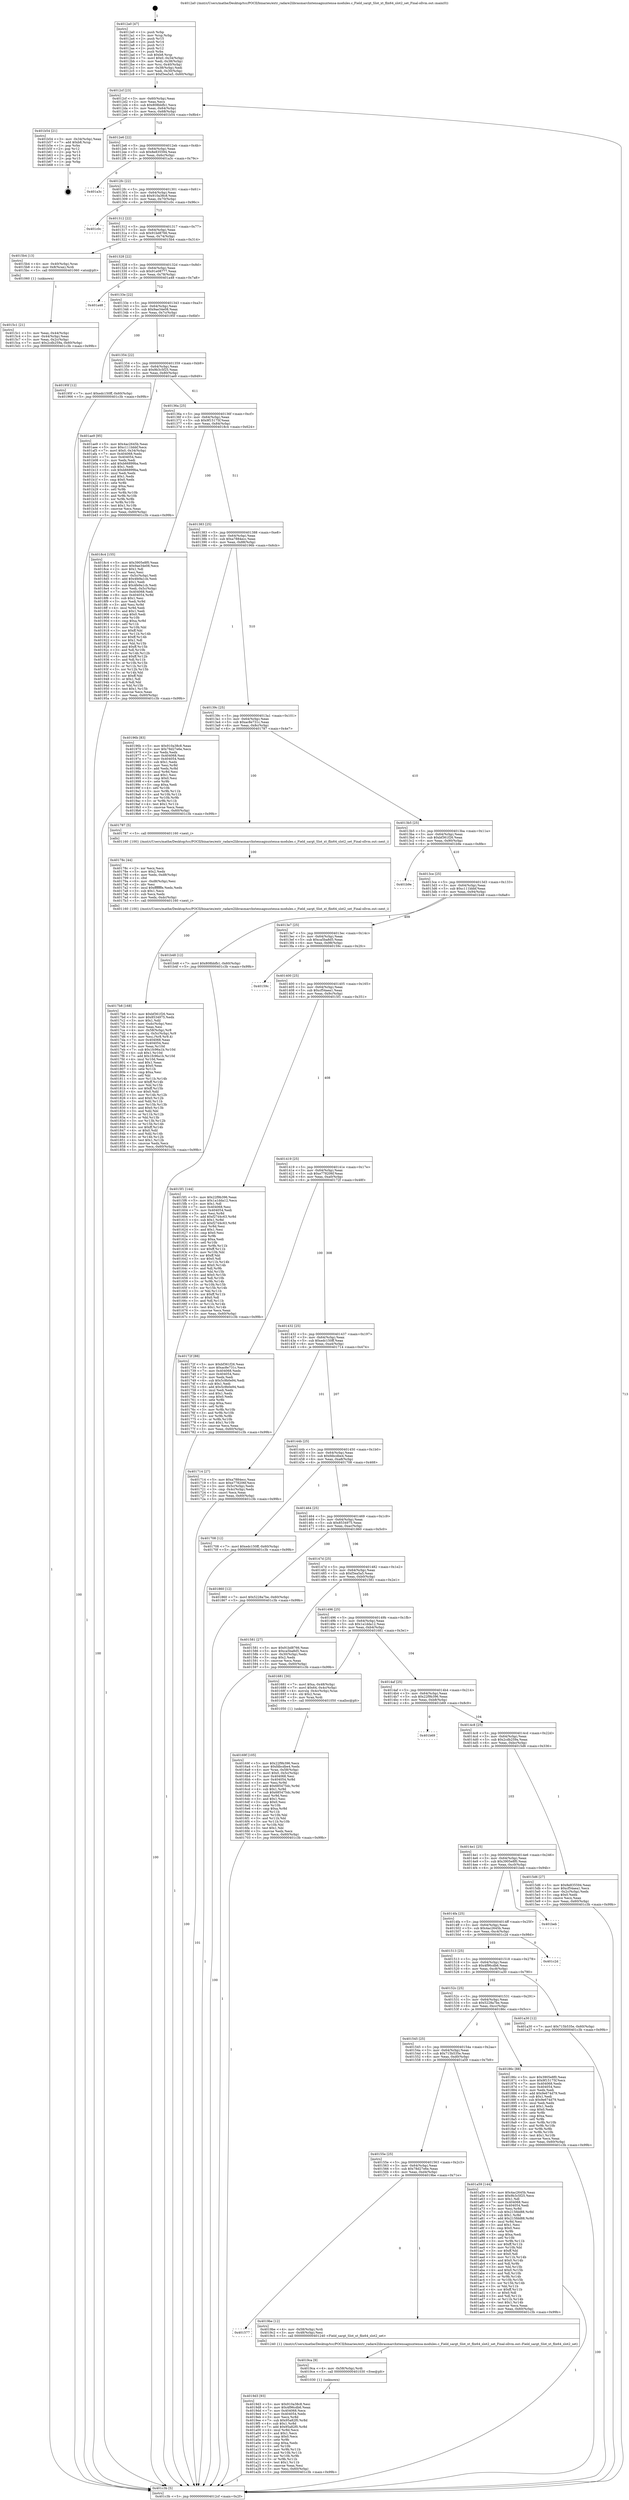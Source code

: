 digraph "0x4012a0" {
  label = "0x4012a0 (/mnt/c/Users/mathe/Desktop/tcc/POCII/binaries/extr_radare2librasmarchxtensagnuxtensa-modules.c_Field_sargt_Slot_xt_flix64_slot2_set_Final-ollvm.out::main(0))"
  labelloc = "t"
  node[shape=record]

  Entry [label="",width=0.3,height=0.3,shape=circle,fillcolor=black,style=filled]
  "0x4012cf" [label="{
     0x4012cf [23]\l
     | [instrs]\l
     &nbsp;&nbsp;0x4012cf \<+3\>: mov -0x60(%rbp),%eax\l
     &nbsp;&nbsp;0x4012d2 \<+2\>: mov %eax,%ecx\l
     &nbsp;&nbsp;0x4012d4 \<+6\>: sub $0x808bbfb1,%ecx\l
     &nbsp;&nbsp;0x4012da \<+3\>: mov %eax,-0x64(%rbp)\l
     &nbsp;&nbsp;0x4012dd \<+3\>: mov %ecx,-0x68(%rbp)\l
     &nbsp;&nbsp;0x4012e0 \<+6\>: je 0000000000401b54 \<main+0x8b4\>\l
  }"]
  "0x401b54" [label="{
     0x401b54 [21]\l
     | [instrs]\l
     &nbsp;&nbsp;0x401b54 \<+3\>: mov -0x34(%rbp),%eax\l
     &nbsp;&nbsp;0x401b57 \<+7\>: add $0xb8,%rsp\l
     &nbsp;&nbsp;0x401b5e \<+1\>: pop %rbx\l
     &nbsp;&nbsp;0x401b5f \<+2\>: pop %r12\l
     &nbsp;&nbsp;0x401b61 \<+2\>: pop %r13\l
     &nbsp;&nbsp;0x401b63 \<+2\>: pop %r14\l
     &nbsp;&nbsp;0x401b65 \<+2\>: pop %r15\l
     &nbsp;&nbsp;0x401b67 \<+1\>: pop %rbp\l
     &nbsp;&nbsp;0x401b68 \<+1\>: ret\l
  }"]
  "0x4012e6" [label="{
     0x4012e6 [22]\l
     | [instrs]\l
     &nbsp;&nbsp;0x4012e6 \<+5\>: jmp 00000000004012eb \<main+0x4b\>\l
     &nbsp;&nbsp;0x4012eb \<+3\>: mov -0x64(%rbp),%eax\l
     &nbsp;&nbsp;0x4012ee \<+5\>: sub $0x8e835594,%eax\l
     &nbsp;&nbsp;0x4012f3 \<+3\>: mov %eax,-0x6c(%rbp)\l
     &nbsp;&nbsp;0x4012f6 \<+6\>: je 0000000000401a3c \<main+0x79c\>\l
  }"]
  Exit [label="",width=0.3,height=0.3,shape=circle,fillcolor=black,style=filled,peripheries=2]
  "0x401a3c" [label="{
     0x401a3c\l
  }", style=dashed]
  "0x4012fc" [label="{
     0x4012fc [22]\l
     | [instrs]\l
     &nbsp;&nbsp;0x4012fc \<+5\>: jmp 0000000000401301 \<main+0x61\>\l
     &nbsp;&nbsp;0x401301 \<+3\>: mov -0x64(%rbp),%eax\l
     &nbsp;&nbsp;0x401304 \<+5\>: sub $0x910a38c8,%eax\l
     &nbsp;&nbsp;0x401309 \<+3\>: mov %eax,-0x70(%rbp)\l
     &nbsp;&nbsp;0x40130c \<+6\>: je 0000000000401c0c \<main+0x96c\>\l
  }"]
  "0x4019d3" [label="{
     0x4019d3 [93]\l
     | [instrs]\l
     &nbsp;&nbsp;0x4019d3 \<+5\>: mov $0x910a38c8,%esi\l
     &nbsp;&nbsp;0x4019d8 \<+5\>: mov $0x4f96cdb6,%eax\l
     &nbsp;&nbsp;0x4019dd \<+7\>: mov 0x404068,%ecx\l
     &nbsp;&nbsp;0x4019e4 \<+7\>: mov 0x404054,%edx\l
     &nbsp;&nbsp;0x4019eb \<+3\>: mov %ecx,%r8d\l
     &nbsp;&nbsp;0x4019ee \<+7\>: sub $0x95a82f0,%r8d\l
     &nbsp;&nbsp;0x4019f5 \<+4\>: sub $0x1,%r8d\l
     &nbsp;&nbsp;0x4019f9 \<+7\>: add $0x95a82f0,%r8d\l
     &nbsp;&nbsp;0x401a00 \<+4\>: imul %r8d,%ecx\l
     &nbsp;&nbsp;0x401a04 \<+3\>: and $0x1,%ecx\l
     &nbsp;&nbsp;0x401a07 \<+3\>: cmp $0x0,%ecx\l
     &nbsp;&nbsp;0x401a0a \<+4\>: sete %r9b\l
     &nbsp;&nbsp;0x401a0e \<+3\>: cmp $0xa,%edx\l
     &nbsp;&nbsp;0x401a11 \<+4\>: setl %r10b\l
     &nbsp;&nbsp;0x401a15 \<+3\>: mov %r9b,%r11b\l
     &nbsp;&nbsp;0x401a18 \<+3\>: and %r10b,%r11b\l
     &nbsp;&nbsp;0x401a1b \<+3\>: xor %r10b,%r9b\l
     &nbsp;&nbsp;0x401a1e \<+3\>: or %r9b,%r11b\l
     &nbsp;&nbsp;0x401a21 \<+4\>: test $0x1,%r11b\l
     &nbsp;&nbsp;0x401a25 \<+3\>: cmovne %eax,%esi\l
     &nbsp;&nbsp;0x401a28 \<+3\>: mov %esi,-0x60(%rbp)\l
     &nbsp;&nbsp;0x401a2b \<+5\>: jmp 0000000000401c3b \<main+0x99b\>\l
  }"]
  "0x401c0c" [label="{
     0x401c0c\l
  }", style=dashed]
  "0x401312" [label="{
     0x401312 [22]\l
     | [instrs]\l
     &nbsp;&nbsp;0x401312 \<+5\>: jmp 0000000000401317 \<main+0x77\>\l
     &nbsp;&nbsp;0x401317 \<+3\>: mov -0x64(%rbp),%eax\l
     &nbsp;&nbsp;0x40131a \<+5\>: sub $0x91bd8766,%eax\l
     &nbsp;&nbsp;0x40131f \<+3\>: mov %eax,-0x74(%rbp)\l
     &nbsp;&nbsp;0x401322 \<+6\>: je 00000000004015b4 \<main+0x314\>\l
  }"]
  "0x4019ca" [label="{
     0x4019ca [9]\l
     | [instrs]\l
     &nbsp;&nbsp;0x4019ca \<+4\>: mov -0x58(%rbp),%rdi\l
     &nbsp;&nbsp;0x4019ce \<+5\>: call 0000000000401030 \<free@plt\>\l
     | [calls]\l
     &nbsp;&nbsp;0x401030 \{1\} (unknown)\l
  }"]
  "0x4015b4" [label="{
     0x4015b4 [13]\l
     | [instrs]\l
     &nbsp;&nbsp;0x4015b4 \<+4\>: mov -0x40(%rbp),%rax\l
     &nbsp;&nbsp;0x4015b8 \<+4\>: mov 0x8(%rax),%rdi\l
     &nbsp;&nbsp;0x4015bc \<+5\>: call 0000000000401060 \<atoi@plt\>\l
     | [calls]\l
     &nbsp;&nbsp;0x401060 \{1\} (unknown)\l
  }"]
  "0x401328" [label="{
     0x401328 [22]\l
     | [instrs]\l
     &nbsp;&nbsp;0x401328 \<+5\>: jmp 000000000040132d \<main+0x8d\>\l
     &nbsp;&nbsp;0x40132d \<+3\>: mov -0x64(%rbp),%eax\l
     &nbsp;&nbsp;0x401330 \<+5\>: sub $0x91e08777,%eax\l
     &nbsp;&nbsp;0x401335 \<+3\>: mov %eax,-0x78(%rbp)\l
     &nbsp;&nbsp;0x401338 \<+6\>: je 0000000000401a48 \<main+0x7a8\>\l
  }"]
  "0x401577" [label="{
     0x401577\l
  }", style=dashed]
  "0x401a48" [label="{
     0x401a48\l
  }", style=dashed]
  "0x40133e" [label="{
     0x40133e [22]\l
     | [instrs]\l
     &nbsp;&nbsp;0x40133e \<+5\>: jmp 0000000000401343 \<main+0xa3\>\l
     &nbsp;&nbsp;0x401343 \<+3\>: mov -0x64(%rbp),%eax\l
     &nbsp;&nbsp;0x401346 \<+5\>: sub $0x9ae34e08,%eax\l
     &nbsp;&nbsp;0x40134b \<+3\>: mov %eax,-0x7c(%rbp)\l
     &nbsp;&nbsp;0x40134e \<+6\>: je 000000000040195f \<main+0x6bf\>\l
  }"]
  "0x4019be" [label="{
     0x4019be [12]\l
     | [instrs]\l
     &nbsp;&nbsp;0x4019be \<+4\>: mov -0x58(%rbp),%rdi\l
     &nbsp;&nbsp;0x4019c2 \<+3\>: mov -0x48(%rbp),%esi\l
     &nbsp;&nbsp;0x4019c5 \<+5\>: call 0000000000401240 \<Field_sargt_Slot_xt_flix64_slot2_set\>\l
     | [calls]\l
     &nbsp;&nbsp;0x401240 \{1\} (/mnt/c/Users/mathe/Desktop/tcc/POCII/binaries/extr_radare2librasmarchxtensagnuxtensa-modules.c_Field_sargt_Slot_xt_flix64_slot2_set_Final-ollvm.out::Field_sargt_Slot_xt_flix64_slot2_set)\l
  }"]
  "0x40195f" [label="{
     0x40195f [12]\l
     | [instrs]\l
     &nbsp;&nbsp;0x40195f \<+7\>: movl $0xedc150ff,-0x60(%rbp)\l
     &nbsp;&nbsp;0x401966 \<+5\>: jmp 0000000000401c3b \<main+0x99b\>\l
  }"]
  "0x401354" [label="{
     0x401354 [22]\l
     | [instrs]\l
     &nbsp;&nbsp;0x401354 \<+5\>: jmp 0000000000401359 \<main+0xb9\>\l
     &nbsp;&nbsp;0x401359 \<+3\>: mov -0x64(%rbp),%eax\l
     &nbsp;&nbsp;0x40135c \<+5\>: sub $0x9b3c5f25,%eax\l
     &nbsp;&nbsp;0x401361 \<+3\>: mov %eax,-0x80(%rbp)\l
     &nbsp;&nbsp;0x401364 \<+6\>: je 0000000000401ae9 \<main+0x849\>\l
  }"]
  "0x40155e" [label="{
     0x40155e [25]\l
     | [instrs]\l
     &nbsp;&nbsp;0x40155e \<+5\>: jmp 0000000000401563 \<main+0x2c3\>\l
     &nbsp;&nbsp;0x401563 \<+3\>: mov -0x64(%rbp),%eax\l
     &nbsp;&nbsp;0x401566 \<+5\>: sub $0x78d27e6e,%eax\l
     &nbsp;&nbsp;0x40156b \<+6\>: mov %eax,-0xd4(%rbp)\l
     &nbsp;&nbsp;0x401571 \<+6\>: je 00000000004019be \<main+0x71e\>\l
  }"]
  "0x401ae9" [label="{
     0x401ae9 [95]\l
     | [instrs]\l
     &nbsp;&nbsp;0x401ae9 \<+5\>: mov $0x4ac2645b,%eax\l
     &nbsp;&nbsp;0x401aee \<+5\>: mov $0xc111bbbf,%ecx\l
     &nbsp;&nbsp;0x401af3 \<+7\>: movl $0x0,-0x34(%rbp)\l
     &nbsp;&nbsp;0x401afa \<+7\>: mov 0x404068,%edx\l
     &nbsp;&nbsp;0x401b01 \<+7\>: mov 0x404054,%esi\l
     &nbsp;&nbsp;0x401b08 \<+2\>: mov %edx,%edi\l
     &nbsp;&nbsp;0x401b0a \<+6\>: add $0xb66899ba,%edi\l
     &nbsp;&nbsp;0x401b10 \<+3\>: sub $0x1,%edi\l
     &nbsp;&nbsp;0x401b13 \<+6\>: sub $0xb66899ba,%edi\l
     &nbsp;&nbsp;0x401b19 \<+3\>: imul %edi,%edx\l
     &nbsp;&nbsp;0x401b1c \<+3\>: and $0x1,%edx\l
     &nbsp;&nbsp;0x401b1f \<+3\>: cmp $0x0,%edx\l
     &nbsp;&nbsp;0x401b22 \<+4\>: sete %r8b\l
     &nbsp;&nbsp;0x401b26 \<+3\>: cmp $0xa,%esi\l
     &nbsp;&nbsp;0x401b29 \<+4\>: setl %r9b\l
     &nbsp;&nbsp;0x401b2d \<+3\>: mov %r8b,%r10b\l
     &nbsp;&nbsp;0x401b30 \<+3\>: and %r9b,%r10b\l
     &nbsp;&nbsp;0x401b33 \<+3\>: xor %r9b,%r8b\l
     &nbsp;&nbsp;0x401b36 \<+3\>: or %r8b,%r10b\l
     &nbsp;&nbsp;0x401b39 \<+4\>: test $0x1,%r10b\l
     &nbsp;&nbsp;0x401b3d \<+3\>: cmovne %ecx,%eax\l
     &nbsp;&nbsp;0x401b40 \<+3\>: mov %eax,-0x60(%rbp)\l
     &nbsp;&nbsp;0x401b43 \<+5\>: jmp 0000000000401c3b \<main+0x99b\>\l
  }"]
  "0x40136a" [label="{
     0x40136a [25]\l
     | [instrs]\l
     &nbsp;&nbsp;0x40136a \<+5\>: jmp 000000000040136f \<main+0xcf\>\l
     &nbsp;&nbsp;0x40136f \<+3\>: mov -0x64(%rbp),%eax\l
     &nbsp;&nbsp;0x401372 \<+5\>: sub $0x9f15175f,%eax\l
     &nbsp;&nbsp;0x401377 \<+6\>: mov %eax,-0x84(%rbp)\l
     &nbsp;&nbsp;0x40137d \<+6\>: je 00000000004018c4 \<main+0x624\>\l
  }"]
  "0x401a59" [label="{
     0x401a59 [144]\l
     | [instrs]\l
     &nbsp;&nbsp;0x401a59 \<+5\>: mov $0x4ac2645b,%eax\l
     &nbsp;&nbsp;0x401a5e \<+5\>: mov $0x9b3c5f25,%ecx\l
     &nbsp;&nbsp;0x401a63 \<+2\>: mov $0x1,%dl\l
     &nbsp;&nbsp;0x401a65 \<+7\>: mov 0x404068,%esi\l
     &nbsp;&nbsp;0x401a6c \<+7\>: mov 0x404054,%edi\l
     &nbsp;&nbsp;0x401a73 \<+3\>: mov %esi,%r8d\l
     &nbsp;&nbsp;0x401a76 \<+7\>: sub $0x215fdd88,%r8d\l
     &nbsp;&nbsp;0x401a7d \<+4\>: sub $0x1,%r8d\l
     &nbsp;&nbsp;0x401a81 \<+7\>: add $0x215fdd88,%r8d\l
     &nbsp;&nbsp;0x401a88 \<+4\>: imul %r8d,%esi\l
     &nbsp;&nbsp;0x401a8c \<+3\>: and $0x1,%esi\l
     &nbsp;&nbsp;0x401a8f \<+3\>: cmp $0x0,%esi\l
     &nbsp;&nbsp;0x401a92 \<+4\>: sete %r9b\l
     &nbsp;&nbsp;0x401a96 \<+3\>: cmp $0xa,%edi\l
     &nbsp;&nbsp;0x401a99 \<+4\>: setl %r10b\l
     &nbsp;&nbsp;0x401a9d \<+3\>: mov %r9b,%r11b\l
     &nbsp;&nbsp;0x401aa0 \<+4\>: xor $0xff,%r11b\l
     &nbsp;&nbsp;0x401aa4 \<+3\>: mov %r10b,%bl\l
     &nbsp;&nbsp;0x401aa7 \<+3\>: xor $0xff,%bl\l
     &nbsp;&nbsp;0x401aaa \<+3\>: xor $0x0,%dl\l
     &nbsp;&nbsp;0x401aad \<+3\>: mov %r11b,%r14b\l
     &nbsp;&nbsp;0x401ab0 \<+4\>: and $0x0,%r14b\l
     &nbsp;&nbsp;0x401ab4 \<+3\>: and %dl,%r9b\l
     &nbsp;&nbsp;0x401ab7 \<+3\>: mov %bl,%r15b\l
     &nbsp;&nbsp;0x401aba \<+4\>: and $0x0,%r15b\l
     &nbsp;&nbsp;0x401abe \<+3\>: and %dl,%r10b\l
     &nbsp;&nbsp;0x401ac1 \<+3\>: or %r9b,%r14b\l
     &nbsp;&nbsp;0x401ac4 \<+3\>: or %r10b,%r15b\l
     &nbsp;&nbsp;0x401ac7 \<+3\>: xor %r15b,%r14b\l
     &nbsp;&nbsp;0x401aca \<+3\>: or %bl,%r11b\l
     &nbsp;&nbsp;0x401acd \<+4\>: xor $0xff,%r11b\l
     &nbsp;&nbsp;0x401ad1 \<+3\>: or $0x0,%dl\l
     &nbsp;&nbsp;0x401ad4 \<+3\>: and %dl,%r11b\l
     &nbsp;&nbsp;0x401ad7 \<+3\>: or %r11b,%r14b\l
     &nbsp;&nbsp;0x401ada \<+4\>: test $0x1,%r14b\l
     &nbsp;&nbsp;0x401ade \<+3\>: cmovne %ecx,%eax\l
     &nbsp;&nbsp;0x401ae1 \<+3\>: mov %eax,-0x60(%rbp)\l
     &nbsp;&nbsp;0x401ae4 \<+5\>: jmp 0000000000401c3b \<main+0x99b\>\l
  }"]
  "0x4018c4" [label="{
     0x4018c4 [155]\l
     | [instrs]\l
     &nbsp;&nbsp;0x4018c4 \<+5\>: mov $0x3905e8f0,%eax\l
     &nbsp;&nbsp;0x4018c9 \<+5\>: mov $0x9ae34e08,%ecx\l
     &nbsp;&nbsp;0x4018ce \<+2\>: mov $0x1,%dl\l
     &nbsp;&nbsp;0x4018d0 \<+2\>: xor %esi,%esi\l
     &nbsp;&nbsp;0x4018d2 \<+3\>: mov -0x5c(%rbp),%edi\l
     &nbsp;&nbsp;0x4018d5 \<+6\>: add $0x4fe9a1cb,%edi\l
     &nbsp;&nbsp;0x4018db \<+3\>: add $0x1,%edi\l
     &nbsp;&nbsp;0x4018de \<+6\>: sub $0x4fe9a1cb,%edi\l
     &nbsp;&nbsp;0x4018e4 \<+3\>: mov %edi,-0x5c(%rbp)\l
     &nbsp;&nbsp;0x4018e7 \<+7\>: mov 0x404068,%edi\l
     &nbsp;&nbsp;0x4018ee \<+8\>: mov 0x404054,%r8d\l
     &nbsp;&nbsp;0x4018f6 \<+3\>: sub $0x1,%esi\l
     &nbsp;&nbsp;0x4018f9 \<+3\>: mov %edi,%r9d\l
     &nbsp;&nbsp;0x4018fc \<+3\>: add %esi,%r9d\l
     &nbsp;&nbsp;0x4018ff \<+4\>: imul %r9d,%edi\l
     &nbsp;&nbsp;0x401903 \<+3\>: and $0x1,%edi\l
     &nbsp;&nbsp;0x401906 \<+3\>: cmp $0x0,%edi\l
     &nbsp;&nbsp;0x401909 \<+4\>: sete %r10b\l
     &nbsp;&nbsp;0x40190d \<+4\>: cmp $0xa,%r8d\l
     &nbsp;&nbsp;0x401911 \<+4\>: setl %r11b\l
     &nbsp;&nbsp;0x401915 \<+3\>: mov %r10b,%bl\l
     &nbsp;&nbsp;0x401918 \<+3\>: xor $0xff,%bl\l
     &nbsp;&nbsp;0x40191b \<+3\>: mov %r11b,%r14b\l
     &nbsp;&nbsp;0x40191e \<+4\>: xor $0xff,%r14b\l
     &nbsp;&nbsp;0x401922 \<+3\>: xor $0x1,%dl\l
     &nbsp;&nbsp;0x401925 \<+3\>: mov %bl,%r15b\l
     &nbsp;&nbsp;0x401928 \<+4\>: and $0xff,%r15b\l
     &nbsp;&nbsp;0x40192c \<+3\>: and %dl,%r10b\l
     &nbsp;&nbsp;0x40192f \<+3\>: mov %r14b,%r12b\l
     &nbsp;&nbsp;0x401932 \<+4\>: and $0xff,%r12b\l
     &nbsp;&nbsp;0x401936 \<+3\>: and %dl,%r11b\l
     &nbsp;&nbsp;0x401939 \<+3\>: or %r10b,%r15b\l
     &nbsp;&nbsp;0x40193c \<+3\>: or %r11b,%r12b\l
     &nbsp;&nbsp;0x40193f \<+3\>: xor %r12b,%r15b\l
     &nbsp;&nbsp;0x401942 \<+3\>: or %r14b,%bl\l
     &nbsp;&nbsp;0x401945 \<+3\>: xor $0xff,%bl\l
     &nbsp;&nbsp;0x401948 \<+3\>: or $0x1,%dl\l
     &nbsp;&nbsp;0x40194b \<+2\>: and %dl,%bl\l
     &nbsp;&nbsp;0x40194d \<+3\>: or %bl,%r15b\l
     &nbsp;&nbsp;0x401950 \<+4\>: test $0x1,%r15b\l
     &nbsp;&nbsp;0x401954 \<+3\>: cmovne %ecx,%eax\l
     &nbsp;&nbsp;0x401957 \<+3\>: mov %eax,-0x60(%rbp)\l
     &nbsp;&nbsp;0x40195a \<+5\>: jmp 0000000000401c3b \<main+0x99b\>\l
  }"]
  "0x401383" [label="{
     0x401383 [25]\l
     | [instrs]\l
     &nbsp;&nbsp;0x401383 \<+5\>: jmp 0000000000401388 \<main+0xe8\>\l
     &nbsp;&nbsp;0x401388 \<+3\>: mov -0x64(%rbp),%eax\l
     &nbsp;&nbsp;0x40138b \<+5\>: sub $0xa7884ecc,%eax\l
     &nbsp;&nbsp;0x401390 \<+6\>: mov %eax,-0x88(%rbp)\l
     &nbsp;&nbsp;0x401396 \<+6\>: je 000000000040196b \<main+0x6cb\>\l
  }"]
  "0x401545" [label="{
     0x401545 [25]\l
     | [instrs]\l
     &nbsp;&nbsp;0x401545 \<+5\>: jmp 000000000040154a \<main+0x2aa\>\l
     &nbsp;&nbsp;0x40154a \<+3\>: mov -0x64(%rbp),%eax\l
     &nbsp;&nbsp;0x40154d \<+5\>: sub $0x715b535e,%eax\l
     &nbsp;&nbsp;0x401552 \<+6\>: mov %eax,-0xd0(%rbp)\l
     &nbsp;&nbsp;0x401558 \<+6\>: je 0000000000401a59 \<main+0x7b9\>\l
  }"]
  "0x40196b" [label="{
     0x40196b [83]\l
     | [instrs]\l
     &nbsp;&nbsp;0x40196b \<+5\>: mov $0x910a38c8,%eax\l
     &nbsp;&nbsp;0x401970 \<+5\>: mov $0x78d27e6e,%ecx\l
     &nbsp;&nbsp;0x401975 \<+2\>: xor %edx,%edx\l
     &nbsp;&nbsp;0x401977 \<+7\>: mov 0x404068,%esi\l
     &nbsp;&nbsp;0x40197e \<+7\>: mov 0x404054,%edi\l
     &nbsp;&nbsp;0x401985 \<+3\>: sub $0x1,%edx\l
     &nbsp;&nbsp;0x401988 \<+3\>: mov %esi,%r8d\l
     &nbsp;&nbsp;0x40198b \<+3\>: add %edx,%r8d\l
     &nbsp;&nbsp;0x40198e \<+4\>: imul %r8d,%esi\l
     &nbsp;&nbsp;0x401992 \<+3\>: and $0x1,%esi\l
     &nbsp;&nbsp;0x401995 \<+3\>: cmp $0x0,%esi\l
     &nbsp;&nbsp;0x401998 \<+4\>: sete %r9b\l
     &nbsp;&nbsp;0x40199c \<+3\>: cmp $0xa,%edi\l
     &nbsp;&nbsp;0x40199f \<+4\>: setl %r10b\l
     &nbsp;&nbsp;0x4019a3 \<+3\>: mov %r9b,%r11b\l
     &nbsp;&nbsp;0x4019a6 \<+3\>: and %r10b,%r11b\l
     &nbsp;&nbsp;0x4019a9 \<+3\>: xor %r10b,%r9b\l
     &nbsp;&nbsp;0x4019ac \<+3\>: or %r9b,%r11b\l
     &nbsp;&nbsp;0x4019af \<+4\>: test $0x1,%r11b\l
     &nbsp;&nbsp;0x4019b3 \<+3\>: cmovne %ecx,%eax\l
     &nbsp;&nbsp;0x4019b6 \<+3\>: mov %eax,-0x60(%rbp)\l
     &nbsp;&nbsp;0x4019b9 \<+5\>: jmp 0000000000401c3b \<main+0x99b\>\l
  }"]
  "0x40139c" [label="{
     0x40139c [25]\l
     | [instrs]\l
     &nbsp;&nbsp;0x40139c \<+5\>: jmp 00000000004013a1 \<main+0x101\>\l
     &nbsp;&nbsp;0x4013a1 \<+3\>: mov -0x64(%rbp),%eax\l
     &nbsp;&nbsp;0x4013a4 \<+5\>: sub $0xac8e731c,%eax\l
     &nbsp;&nbsp;0x4013a9 \<+6\>: mov %eax,-0x8c(%rbp)\l
     &nbsp;&nbsp;0x4013af \<+6\>: je 0000000000401787 \<main+0x4e7\>\l
  }"]
  "0x40186c" [label="{
     0x40186c [88]\l
     | [instrs]\l
     &nbsp;&nbsp;0x40186c \<+5\>: mov $0x3905e8f0,%eax\l
     &nbsp;&nbsp;0x401871 \<+5\>: mov $0x9f15175f,%ecx\l
     &nbsp;&nbsp;0x401876 \<+7\>: mov 0x404068,%edx\l
     &nbsp;&nbsp;0x40187d \<+7\>: mov 0x404054,%esi\l
     &nbsp;&nbsp;0x401884 \<+2\>: mov %edx,%edi\l
     &nbsp;&nbsp;0x401886 \<+6\>: add $0x9e674d79,%edi\l
     &nbsp;&nbsp;0x40188c \<+3\>: sub $0x1,%edi\l
     &nbsp;&nbsp;0x40188f \<+6\>: sub $0x9e674d79,%edi\l
     &nbsp;&nbsp;0x401895 \<+3\>: imul %edi,%edx\l
     &nbsp;&nbsp;0x401898 \<+3\>: and $0x1,%edx\l
     &nbsp;&nbsp;0x40189b \<+3\>: cmp $0x0,%edx\l
     &nbsp;&nbsp;0x40189e \<+4\>: sete %r8b\l
     &nbsp;&nbsp;0x4018a2 \<+3\>: cmp $0xa,%esi\l
     &nbsp;&nbsp;0x4018a5 \<+4\>: setl %r9b\l
     &nbsp;&nbsp;0x4018a9 \<+3\>: mov %r8b,%r10b\l
     &nbsp;&nbsp;0x4018ac \<+3\>: and %r9b,%r10b\l
     &nbsp;&nbsp;0x4018af \<+3\>: xor %r9b,%r8b\l
     &nbsp;&nbsp;0x4018b2 \<+3\>: or %r8b,%r10b\l
     &nbsp;&nbsp;0x4018b5 \<+4\>: test $0x1,%r10b\l
     &nbsp;&nbsp;0x4018b9 \<+3\>: cmovne %ecx,%eax\l
     &nbsp;&nbsp;0x4018bc \<+3\>: mov %eax,-0x60(%rbp)\l
     &nbsp;&nbsp;0x4018bf \<+5\>: jmp 0000000000401c3b \<main+0x99b\>\l
  }"]
  "0x401787" [label="{
     0x401787 [5]\l
     | [instrs]\l
     &nbsp;&nbsp;0x401787 \<+5\>: call 0000000000401160 \<next_i\>\l
     | [calls]\l
     &nbsp;&nbsp;0x401160 \{100\} (/mnt/c/Users/mathe/Desktop/tcc/POCII/binaries/extr_radare2librasmarchxtensagnuxtensa-modules.c_Field_sargt_Slot_xt_flix64_slot2_set_Final-ollvm.out::next_i)\l
  }"]
  "0x4013b5" [label="{
     0x4013b5 [25]\l
     | [instrs]\l
     &nbsp;&nbsp;0x4013b5 \<+5\>: jmp 00000000004013ba \<main+0x11a\>\l
     &nbsp;&nbsp;0x4013ba \<+3\>: mov -0x64(%rbp),%eax\l
     &nbsp;&nbsp;0x4013bd \<+5\>: sub $0xbf361f26,%eax\l
     &nbsp;&nbsp;0x4013c2 \<+6\>: mov %eax,-0x90(%rbp)\l
     &nbsp;&nbsp;0x4013c8 \<+6\>: je 0000000000401b9e \<main+0x8fe\>\l
  }"]
  "0x40152c" [label="{
     0x40152c [25]\l
     | [instrs]\l
     &nbsp;&nbsp;0x40152c \<+5\>: jmp 0000000000401531 \<main+0x291\>\l
     &nbsp;&nbsp;0x401531 \<+3\>: mov -0x64(%rbp),%eax\l
     &nbsp;&nbsp;0x401534 \<+5\>: sub $0x5228a7be,%eax\l
     &nbsp;&nbsp;0x401539 \<+6\>: mov %eax,-0xcc(%rbp)\l
     &nbsp;&nbsp;0x40153f \<+6\>: je 000000000040186c \<main+0x5cc\>\l
  }"]
  "0x401b9e" [label="{
     0x401b9e\l
  }", style=dashed]
  "0x4013ce" [label="{
     0x4013ce [25]\l
     | [instrs]\l
     &nbsp;&nbsp;0x4013ce \<+5\>: jmp 00000000004013d3 \<main+0x133\>\l
     &nbsp;&nbsp;0x4013d3 \<+3\>: mov -0x64(%rbp),%eax\l
     &nbsp;&nbsp;0x4013d6 \<+5\>: sub $0xc111bbbf,%eax\l
     &nbsp;&nbsp;0x4013db \<+6\>: mov %eax,-0x94(%rbp)\l
     &nbsp;&nbsp;0x4013e1 \<+6\>: je 0000000000401b48 \<main+0x8a8\>\l
  }"]
  "0x401a30" [label="{
     0x401a30 [12]\l
     | [instrs]\l
     &nbsp;&nbsp;0x401a30 \<+7\>: movl $0x715b535e,-0x60(%rbp)\l
     &nbsp;&nbsp;0x401a37 \<+5\>: jmp 0000000000401c3b \<main+0x99b\>\l
  }"]
  "0x401b48" [label="{
     0x401b48 [12]\l
     | [instrs]\l
     &nbsp;&nbsp;0x401b48 \<+7\>: movl $0x808bbfb1,-0x60(%rbp)\l
     &nbsp;&nbsp;0x401b4f \<+5\>: jmp 0000000000401c3b \<main+0x99b\>\l
  }"]
  "0x4013e7" [label="{
     0x4013e7 [25]\l
     | [instrs]\l
     &nbsp;&nbsp;0x4013e7 \<+5\>: jmp 00000000004013ec \<main+0x14c\>\l
     &nbsp;&nbsp;0x4013ec \<+3\>: mov -0x64(%rbp),%eax\l
     &nbsp;&nbsp;0x4013ef \<+5\>: sub $0xca5ba8d5,%eax\l
     &nbsp;&nbsp;0x4013f4 \<+6\>: mov %eax,-0x98(%rbp)\l
     &nbsp;&nbsp;0x4013fa \<+6\>: je 000000000040159c \<main+0x2fc\>\l
  }"]
  "0x401513" [label="{
     0x401513 [25]\l
     | [instrs]\l
     &nbsp;&nbsp;0x401513 \<+5\>: jmp 0000000000401518 \<main+0x278\>\l
     &nbsp;&nbsp;0x401518 \<+3\>: mov -0x64(%rbp),%eax\l
     &nbsp;&nbsp;0x40151b \<+5\>: sub $0x4f96cdb6,%eax\l
     &nbsp;&nbsp;0x401520 \<+6\>: mov %eax,-0xc8(%rbp)\l
     &nbsp;&nbsp;0x401526 \<+6\>: je 0000000000401a30 \<main+0x790\>\l
  }"]
  "0x40159c" [label="{
     0x40159c\l
  }", style=dashed]
  "0x401400" [label="{
     0x401400 [25]\l
     | [instrs]\l
     &nbsp;&nbsp;0x401400 \<+5\>: jmp 0000000000401405 \<main+0x165\>\l
     &nbsp;&nbsp;0x401405 \<+3\>: mov -0x64(%rbp),%eax\l
     &nbsp;&nbsp;0x401408 \<+5\>: sub $0xcf54aea1,%eax\l
     &nbsp;&nbsp;0x40140d \<+6\>: mov %eax,-0x9c(%rbp)\l
     &nbsp;&nbsp;0x401413 \<+6\>: je 00000000004015f1 \<main+0x351\>\l
  }"]
  "0x401c2d" [label="{
     0x401c2d\l
  }", style=dashed]
  "0x4015f1" [label="{
     0x4015f1 [144]\l
     | [instrs]\l
     &nbsp;&nbsp;0x4015f1 \<+5\>: mov $0x22f9b396,%eax\l
     &nbsp;&nbsp;0x4015f6 \<+5\>: mov $0x1a1dda12,%ecx\l
     &nbsp;&nbsp;0x4015fb \<+2\>: mov $0x1,%dl\l
     &nbsp;&nbsp;0x4015fd \<+7\>: mov 0x404068,%esi\l
     &nbsp;&nbsp;0x401604 \<+7\>: mov 0x404054,%edi\l
     &nbsp;&nbsp;0x40160b \<+3\>: mov %esi,%r8d\l
     &nbsp;&nbsp;0x40160e \<+7\>: add $0xf27d4c63,%r8d\l
     &nbsp;&nbsp;0x401615 \<+4\>: sub $0x1,%r8d\l
     &nbsp;&nbsp;0x401619 \<+7\>: sub $0xf27d4c63,%r8d\l
     &nbsp;&nbsp;0x401620 \<+4\>: imul %r8d,%esi\l
     &nbsp;&nbsp;0x401624 \<+3\>: and $0x1,%esi\l
     &nbsp;&nbsp;0x401627 \<+3\>: cmp $0x0,%esi\l
     &nbsp;&nbsp;0x40162a \<+4\>: sete %r9b\l
     &nbsp;&nbsp;0x40162e \<+3\>: cmp $0xa,%edi\l
     &nbsp;&nbsp;0x401631 \<+4\>: setl %r10b\l
     &nbsp;&nbsp;0x401635 \<+3\>: mov %r9b,%r11b\l
     &nbsp;&nbsp;0x401638 \<+4\>: xor $0xff,%r11b\l
     &nbsp;&nbsp;0x40163c \<+3\>: mov %r10b,%bl\l
     &nbsp;&nbsp;0x40163f \<+3\>: xor $0xff,%bl\l
     &nbsp;&nbsp;0x401642 \<+3\>: xor $0x0,%dl\l
     &nbsp;&nbsp;0x401645 \<+3\>: mov %r11b,%r14b\l
     &nbsp;&nbsp;0x401648 \<+4\>: and $0x0,%r14b\l
     &nbsp;&nbsp;0x40164c \<+3\>: and %dl,%r9b\l
     &nbsp;&nbsp;0x40164f \<+3\>: mov %bl,%r15b\l
     &nbsp;&nbsp;0x401652 \<+4\>: and $0x0,%r15b\l
     &nbsp;&nbsp;0x401656 \<+3\>: and %dl,%r10b\l
     &nbsp;&nbsp;0x401659 \<+3\>: or %r9b,%r14b\l
     &nbsp;&nbsp;0x40165c \<+3\>: or %r10b,%r15b\l
     &nbsp;&nbsp;0x40165f \<+3\>: xor %r15b,%r14b\l
     &nbsp;&nbsp;0x401662 \<+3\>: or %bl,%r11b\l
     &nbsp;&nbsp;0x401665 \<+4\>: xor $0xff,%r11b\l
     &nbsp;&nbsp;0x401669 \<+3\>: or $0x0,%dl\l
     &nbsp;&nbsp;0x40166c \<+3\>: and %dl,%r11b\l
     &nbsp;&nbsp;0x40166f \<+3\>: or %r11b,%r14b\l
     &nbsp;&nbsp;0x401672 \<+4\>: test $0x1,%r14b\l
     &nbsp;&nbsp;0x401676 \<+3\>: cmovne %ecx,%eax\l
     &nbsp;&nbsp;0x401679 \<+3\>: mov %eax,-0x60(%rbp)\l
     &nbsp;&nbsp;0x40167c \<+5\>: jmp 0000000000401c3b \<main+0x99b\>\l
  }"]
  "0x401419" [label="{
     0x401419 [25]\l
     | [instrs]\l
     &nbsp;&nbsp;0x401419 \<+5\>: jmp 000000000040141e \<main+0x17e\>\l
     &nbsp;&nbsp;0x40141e \<+3\>: mov -0x64(%rbp),%eax\l
     &nbsp;&nbsp;0x401421 \<+5\>: sub $0xe778206f,%eax\l
     &nbsp;&nbsp;0x401426 \<+6\>: mov %eax,-0xa0(%rbp)\l
     &nbsp;&nbsp;0x40142c \<+6\>: je 000000000040172f \<main+0x48f\>\l
  }"]
  "0x4014fa" [label="{
     0x4014fa [25]\l
     | [instrs]\l
     &nbsp;&nbsp;0x4014fa \<+5\>: jmp 00000000004014ff \<main+0x25f\>\l
     &nbsp;&nbsp;0x4014ff \<+3\>: mov -0x64(%rbp),%eax\l
     &nbsp;&nbsp;0x401502 \<+5\>: sub $0x4ac2645b,%eax\l
     &nbsp;&nbsp;0x401507 \<+6\>: mov %eax,-0xc4(%rbp)\l
     &nbsp;&nbsp;0x40150d \<+6\>: je 0000000000401c2d \<main+0x98d\>\l
  }"]
  "0x40172f" [label="{
     0x40172f [88]\l
     | [instrs]\l
     &nbsp;&nbsp;0x40172f \<+5\>: mov $0xbf361f26,%eax\l
     &nbsp;&nbsp;0x401734 \<+5\>: mov $0xac8e731c,%ecx\l
     &nbsp;&nbsp;0x401739 \<+7\>: mov 0x404068,%edx\l
     &nbsp;&nbsp;0x401740 \<+7\>: mov 0x404054,%esi\l
     &nbsp;&nbsp;0x401747 \<+2\>: mov %edx,%edi\l
     &nbsp;&nbsp;0x401749 \<+6\>: sub $0x5c9b0e94,%edi\l
     &nbsp;&nbsp;0x40174f \<+3\>: sub $0x1,%edi\l
     &nbsp;&nbsp;0x401752 \<+6\>: add $0x5c9b0e94,%edi\l
     &nbsp;&nbsp;0x401758 \<+3\>: imul %edi,%edx\l
     &nbsp;&nbsp;0x40175b \<+3\>: and $0x1,%edx\l
     &nbsp;&nbsp;0x40175e \<+3\>: cmp $0x0,%edx\l
     &nbsp;&nbsp;0x401761 \<+4\>: sete %r8b\l
     &nbsp;&nbsp;0x401765 \<+3\>: cmp $0xa,%esi\l
     &nbsp;&nbsp;0x401768 \<+4\>: setl %r9b\l
     &nbsp;&nbsp;0x40176c \<+3\>: mov %r8b,%r10b\l
     &nbsp;&nbsp;0x40176f \<+3\>: and %r9b,%r10b\l
     &nbsp;&nbsp;0x401772 \<+3\>: xor %r9b,%r8b\l
     &nbsp;&nbsp;0x401775 \<+3\>: or %r8b,%r10b\l
     &nbsp;&nbsp;0x401778 \<+4\>: test $0x1,%r10b\l
     &nbsp;&nbsp;0x40177c \<+3\>: cmovne %ecx,%eax\l
     &nbsp;&nbsp;0x40177f \<+3\>: mov %eax,-0x60(%rbp)\l
     &nbsp;&nbsp;0x401782 \<+5\>: jmp 0000000000401c3b \<main+0x99b\>\l
  }"]
  "0x401432" [label="{
     0x401432 [25]\l
     | [instrs]\l
     &nbsp;&nbsp;0x401432 \<+5\>: jmp 0000000000401437 \<main+0x197\>\l
     &nbsp;&nbsp;0x401437 \<+3\>: mov -0x64(%rbp),%eax\l
     &nbsp;&nbsp;0x40143a \<+5\>: sub $0xedc150ff,%eax\l
     &nbsp;&nbsp;0x40143f \<+6\>: mov %eax,-0xa4(%rbp)\l
     &nbsp;&nbsp;0x401445 \<+6\>: je 0000000000401714 \<main+0x474\>\l
  }"]
  "0x401beb" [label="{
     0x401beb\l
  }", style=dashed]
  "0x401714" [label="{
     0x401714 [27]\l
     | [instrs]\l
     &nbsp;&nbsp;0x401714 \<+5\>: mov $0xa7884ecc,%eax\l
     &nbsp;&nbsp;0x401719 \<+5\>: mov $0xe778206f,%ecx\l
     &nbsp;&nbsp;0x40171e \<+3\>: mov -0x5c(%rbp),%edx\l
     &nbsp;&nbsp;0x401721 \<+3\>: cmp -0x4c(%rbp),%edx\l
     &nbsp;&nbsp;0x401724 \<+3\>: cmovl %ecx,%eax\l
     &nbsp;&nbsp;0x401727 \<+3\>: mov %eax,-0x60(%rbp)\l
     &nbsp;&nbsp;0x40172a \<+5\>: jmp 0000000000401c3b \<main+0x99b\>\l
  }"]
  "0x40144b" [label="{
     0x40144b [25]\l
     | [instrs]\l
     &nbsp;&nbsp;0x40144b \<+5\>: jmp 0000000000401450 \<main+0x1b0\>\l
     &nbsp;&nbsp;0x401450 \<+3\>: mov -0x64(%rbp),%eax\l
     &nbsp;&nbsp;0x401453 \<+5\>: sub $0xfdbcdbe4,%eax\l
     &nbsp;&nbsp;0x401458 \<+6\>: mov %eax,-0xa8(%rbp)\l
     &nbsp;&nbsp;0x40145e \<+6\>: je 0000000000401708 \<main+0x468\>\l
  }"]
  "0x4017b8" [label="{
     0x4017b8 [168]\l
     | [instrs]\l
     &nbsp;&nbsp;0x4017b8 \<+5\>: mov $0xbf361f26,%ecx\l
     &nbsp;&nbsp;0x4017bd \<+5\>: mov $0x8534975,%edx\l
     &nbsp;&nbsp;0x4017c2 \<+3\>: mov $0x1,%dil\l
     &nbsp;&nbsp;0x4017c5 \<+6\>: mov -0xdc(%rbp),%esi\l
     &nbsp;&nbsp;0x4017cb \<+3\>: imul %eax,%esi\l
     &nbsp;&nbsp;0x4017ce \<+4\>: mov -0x58(%rbp),%r8\l
     &nbsp;&nbsp;0x4017d2 \<+4\>: movslq -0x5c(%rbp),%r9\l
     &nbsp;&nbsp;0x4017d6 \<+4\>: mov %esi,(%r8,%r9,4)\l
     &nbsp;&nbsp;0x4017da \<+7\>: mov 0x404068,%eax\l
     &nbsp;&nbsp;0x4017e1 \<+7\>: mov 0x404054,%esi\l
     &nbsp;&nbsp;0x4017e8 \<+3\>: mov %eax,%r10d\l
     &nbsp;&nbsp;0x4017eb \<+7\>: sub $0x1fc96a1b,%r10d\l
     &nbsp;&nbsp;0x4017f2 \<+4\>: sub $0x1,%r10d\l
     &nbsp;&nbsp;0x4017f6 \<+7\>: add $0x1fc96a1b,%r10d\l
     &nbsp;&nbsp;0x4017fd \<+4\>: imul %r10d,%eax\l
     &nbsp;&nbsp;0x401801 \<+3\>: and $0x1,%eax\l
     &nbsp;&nbsp;0x401804 \<+3\>: cmp $0x0,%eax\l
     &nbsp;&nbsp;0x401807 \<+4\>: sete %r11b\l
     &nbsp;&nbsp;0x40180b \<+3\>: cmp $0xa,%esi\l
     &nbsp;&nbsp;0x40180e \<+3\>: setl %bl\l
     &nbsp;&nbsp;0x401811 \<+3\>: mov %r11b,%r14b\l
     &nbsp;&nbsp;0x401814 \<+4\>: xor $0xff,%r14b\l
     &nbsp;&nbsp;0x401818 \<+3\>: mov %bl,%r15b\l
     &nbsp;&nbsp;0x40181b \<+4\>: xor $0xff,%r15b\l
     &nbsp;&nbsp;0x40181f \<+4\>: xor $0x0,%dil\l
     &nbsp;&nbsp;0x401823 \<+3\>: mov %r14b,%r12b\l
     &nbsp;&nbsp;0x401826 \<+4\>: and $0x0,%r12b\l
     &nbsp;&nbsp;0x40182a \<+3\>: and %dil,%r11b\l
     &nbsp;&nbsp;0x40182d \<+3\>: mov %r15b,%r13b\l
     &nbsp;&nbsp;0x401830 \<+4\>: and $0x0,%r13b\l
     &nbsp;&nbsp;0x401834 \<+3\>: and %dil,%bl\l
     &nbsp;&nbsp;0x401837 \<+3\>: or %r11b,%r12b\l
     &nbsp;&nbsp;0x40183a \<+3\>: or %bl,%r13b\l
     &nbsp;&nbsp;0x40183d \<+3\>: xor %r13b,%r12b\l
     &nbsp;&nbsp;0x401840 \<+3\>: or %r15b,%r14b\l
     &nbsp;&nbsp;0x401843 \<+4\>: xor $0xff,%r14b\l
     &nbsp;&nbsp;0x401847 \<+4\>: or $0x0,%dil\l
     &nbsp;&nbsp;0x40184b \<+3\>: and %dil,%r14b\l
     &nbsp;&nbsp;0x40184e \<+3\>: or %r14b,%r12b\l
     &nbsp;&nbsp;0x401851 \<+4\>: test $0x1,%r12b\l
     &nbsp;&nbsp;0x401855 \<+3\>: cmovne %edx,%ecx\l
     &nbsp;&nbsp;0x401858 \<+3\>: mov %ecx,-0x60(%rbp)\l
     &nbsp;&nbsp;0x40185b \<+5\>: jmp 0000000000401c3b \<main+0x99b\>\l
  }"]
  "0x401708" [label="{
     0x401708 [12]\l
     | [instrs]\l
     &nbsp;&nbsp;0x401708 \<+7\>: movl $0xedc150ff,-0x60(%rbp)\l
     &nbsp;&nbsp;0x40170f \<+5\>: jmp 0000000000401c3b \<main+0x99b\>\l
  }"]
  "0x401464" [label="{
     0x401464 [25]\l
     | [instrs]\l
     &nbsp;&nbsp;0x401464 \<+5\>: jmp 0000000000401469 \<main+0x1c9\>\l
     &nbsp;&nbsp;0x401469 \<+3\>: mov -0x64(%rbp),%eax\l
     &nbsp;&nbsp;0x40146c \<+5\>: sub $0x8534975,%eax\l
     &nbsp;&nbsp;0x401471 \<+6\>: mov %eax,-0xac(%rbp)\l
     &nbsp;&nbsp;0x401477 \<+6\>: je 0000000000401860 \<main+0x5c0\>\l
  }"]
  "0x40178c" [label="{
     0x40178c [44]\l
     | [instrs]\l
     &nbsp;&nbsp;0x40178c \<+2\>: xor %ecx,%ecx\l
     &nbsp;&nbsp;0x40178e \<+5\>: mov $0x2,%edx\l
     &nbsp;&nbsp;0x401793 \<+6\>: mov %edx,-0xd8(%rbp)\l
     &nbsp;&nbsp;0x401799 \<+1\>: cltd\l
     &nbsp;&nbsp;0x40179a \<+6\>: mov -0xd8(%rbp),%esi\l
     &nbsp;&nbsp;0x4017a0 \<+2\>: idiv %esi\l
     &nbsp;&nbsp;0x4017a2 \<+6\>: imul $0xfffffffe,%edx,%edx\l
     &nbsp;&nbsp;0x4017a8 \<+3\>: sub $0x1,%ecx\l
     &nbsp;&nbsp;0x4017ab \<+2\>: sub %ecx,%edx\l
     &nbsp;&nbsp;0x4017ad \<+6\>: mov %edx,-0xdc(%rbp)\l
     &nbsp;&nbsp;0x4017b3 \<+5\>: call 0000000000401160 \<next_i\>\l
     | [calls]\l
     &nbsp;&nbsp;0x401160 \{100\} (/mnt/c/Users/mathe/Desktop/tcc/POCII/binaries/extr_radare2librasmarchxtensagnuxtensa-modules.c_Field_sargt_Slot_xt_flix64_slot2_set_Final-ollvm.out::next_i)\l
  }"]
  "0x401860" [label="{
     0x401860 [12]\l
     | [instrs]\l
     &nbsp;&nbsp;0x401860 \<+7\>: movl $0x5228a7be,-0x60(%rbp)\l
     &nbsp;&nbsp;0x401867 \<+5\>: jmp 0000000000401c3b \<main+0x99b\>\l
  }"]
  "0x40147d" [label="{
     0x40147d [25]\l
     | [instrs]\l
     &nbsp;&nbsp;0x40147d \<+5\>: jmp 0000000000401482 \<main+0x1e2\>\l
     &nbsp;&nbsp;0x401482 \<+3\>: mov -0x64(%rbp),%eax\l
     &nbsp;&nbsp;0x401485 \<+5\>: sub $0xf3ea5a5,%eax\l
     &nbsp;&nbsp;0x40148a \<+6\>: mov %eax,-0xb0(%rbp)\l
     &nbsp;&nbsp;0x401490 \<+6\>: je 0000000000401581 \<main+0x2e1\>\l
  }"]
  "0x40169f" [label="{
     0x40169f [105]\l
     | [instrs]\l
     &nbsp;&nbsp;0x40169f \<+5\>: mov $0x22f9b396,%ecx\l
     &nbsp;&nbsp;0x4016a4 \<+5\>: mov $0xfdbcdbe4,%edx\l
     &nbsp;&nbsp;0x4016a9 \<+4\>: mov %rax,-0x58(%rbp)\l
     &nbsp;&nbsp;0x4016ad \<+7\>: movl $0x0,-0x5c(%rbp)\l
     &nbsp;&nbsp;0x4016b4 \<+7\>: mov 0x404068,%esi\l
     &nbsp;&nbsp;0x4016bb \<+8\>: mov 0x404054,%r8d\l
     &nbsp;&nbsp;0x4016c3 \<+3\>: mov %esi,%r9d\l
     &nbsp;&nbsp;0x4016c6 \<+7\>: add $0x685475dc,%r9d\l
     &nbsp;&nbsp;0x4016cd \<+4\>: sub $0x1,%r9d\l
     &nbsp;&nbsp;0x4016d1 \<+7\>: sub $0x685475dc,%r9d\l
     &nbsp;&nbsp;0x4016d8 \<+4\>: imul %r9d,%esi\l
     &nbsp;&nbsp;0x4016dc \<+3\>: and $0x1,%esi\l
     &nbsp;&nbsp;0x4016df \<+3\>: cmp $0x0,%esi\l
     &nbsp;&nbsp;0x4016e2 \<+4\>: sete %r10b\l
     &nbsp;&nbsp;0x4016e6 \<+4\>: cmp $0xa,%r8d\l
     &nbsp;&nbsp;0x4016ea \<+4\>: setl %r11b\l
     &nbsp;&nbsp;0x4016ee \<+3\>: mov %r10b,%bl\l
     &nbsp;&nbsp;0x4016f1 \<+3\>: and %r11b,%bl\l
     &nbsp;&nbsp;0x4016f4 \<+3\>: xor %r11b,%r10b\l
     &nbsp;&nbsp;0x4016f7 \<+3\>: or %r10b,%bl\l
     &nbsp;&nbsp;0x4016fa \<+3\>: test $0x1,%bl\l
     &nbsp;&nbsp;0x4016fd \<+3\>: cmovne %edx,%ecx\l
     &nbsp;&nbsp;0x401700 \<+3\>: mov %ecx,-0x60(%rbp)\l
     &nbsp;&nbsp;0x401703 \<+5\>: jmp 0000000000401c3b \<main+0x99b\>\l
  }"]
  "0x401581" [label="{
     0x401581 [27]\l
     | [instrs]\l
     &nbsp;&nbsp;0x401581 \<+5\>: mov $0x91bd8766,%eax\l
     &nbsp;&nbsp;0x401586 \<+5\>: mov $0xca5ba8d5,%ecx\l
     &nbsp;&nbsp;0x40158b \<+3\>: mov -0x30(%rbp),%edx\l
     &nbsp;&nbsp;0x40158e \<+3\>: cmp $0x2,%edx\l
     &nbsp;&nbsp;0x401591 \<+3\>: cmovne %ecx,%eax\l
     &nbsp;&nbsp;0x401594 \<+3\>: mov %eax,-0x60(%rbp)\l
     &nbsp;&nbsp;0x401597 \<+5\>: jmp 0000000000401c3b \<main+0x99b\>\l
  }"]
  "0x401496" [label="{
     0x401496 [25]\l
     | [instrs]\l
     &nbsp;&nbsp;0x401496 \<+5\>: jmp 000000000040149b \<main+0x1fb\>\l
     &nbsp;&nbsp;0x40149b \<+3\>: mov -0x64(%rbp),%eax\l
     &nbsp;&nbsp;0x40149e \<+5\>: sub $0x1a1dda12,%eax\l
     &nbsp;&nbsp;0x4014a3 \<+6\>: mov %eax,-0xb4(%rbp)\l
     &nbsp;&nbsp;0x4014a9 \<+6\>: je 0000000000401681 \<main+0x3e1\>\l
  }"]
  "0x401c3b" [label="{
     0x401c3b [5]\l
     | [instrs]\l
     &nbsp;&nbsp;0x401c3b \<+5\>: jmp 00000000004012cf \<main+0x2f\>\l
  }"]
  "0x4012a0" [label="{
     0x4012a0 [47]\l
     | [instrs]\l
     &nbsp;&nbsp;0x4012a0 \<+1\>: push %rbp\l
     &nbsp;&nbsp;0x4012a1 \<+3\>: mov %rsp,%rbp\l
     &nbsp;&nbsp;0x4012a4 \<+2\>: push %r15\l
     &nbsp;&nbsp;0x4012a6 \<+2\>: push %r14\l
     &nbsp;&nbsp;0x4012a8 \<+2\>: push %r13\l
     &nbsp;&nbsp;0x4012aa \<+2\>: push %r12\l
     &nbsp;&nbsp;0x4012ac \<+1\>: push %rbx\l
     &nbsp;&nbsp;0x4012ad \<+7\>: sub $0xb8,%rsp\l
     &nbsp;&nbsp;0x4012b4 \<+7\>: movl $0x0,-0x34(%rbp)\l
     &nbsp;&nbsp;0x4012bb \<+3\>: mov %edi,-0x38(%rbp)\l
     &nbsp;&nbsp;0x4012be \<+4\>: mov %rsi,-0x40(%rbp)\l
     &nbsp;&nbsp;0x4012c2 \<+3\>: mov -0x38(%rbp),%edi\l
     &nbsp;&nbsp;0x4012c5 \<+3\>: mov %edi,-0x30(%rbp)\l
     &nbsp;&nbsp;0x4012c8 \<+7\>: movl $0xf3ea5a5,-0x60(%rbp)\l
  }"]
  "0x4015c1" [label="{
     0x4015c1 [21]\l
     | [instrs]\l
     &nbsp;&nbsp;0x4015c1 \<+3\>: mov %eax,-0x44(%rbp)\l
     &nbsp;&nbsp;0x4015c4 \<+3\>: mov -0x44(%rbp),%eax\l
     &nbsp;&nbsp;0x4015c7 \<+3\>: mov %eax,-0x2c(%rbp)\l
     &nbsp;&nbsp;0x4015ca \<+7\>: movl $0x2cdb259a,-0x60(%rbp)\l
     &nbsp;&nbsp;0x4015d1 \<+5\>: jmp 0000000000401c3b \<main+0x99b\>\l
  }"]
  "0x4014e1" [label="{
     0x4014e1 [25]\l
     | [instrs]\l
     &nbsp;&nbsp;0x4014e1 \<+5\>: jmp 00000000004014e6 \<main+0x246\>\l
     &nbsp;&nbsp;0x4014e6 \<+3\>: mov -0x64(%rbp),%eax\l
     &nbsp;&nbsp;0x4014e9 \<+5\>: sub $0x3905e8f0,%eax\l
     &nbsp;&nbsp;0x4014ee \<+6\>: mov %eax,-0xc0(%rbp)\l
     &nbsp;&nbsp;0x4014f4 \<+6\>: je 0000000000401beb \<main+0x94b\>\l
  }"]
  "0x401681" [label="{
     0x401681 [30]\l
     | [instrs]\l
     &nbsp;&nbsp;0x401681 \<+7\>: movl $0xa,-0x48(%rbp)\l
     &nbsp;&nbsp;0x401688 \<+7\>: movl $0x64,-0x4c(%rbp)\l
     &nbsp;&nbsp;0x40168f \<+4\>: movslq -0x4c(%rbp),%rax\l
     &nbsp;&nbsp;0x401693 \<+4\>: shl $0x2,%rax\l
     &nbsp;&nbsp;0x401697 \<+3\>: mov %rax,%rdi\l
     &nbsp;&nbsp;0x40169a \<+5\>: call 0000000000401050 \<malloc@plt\>\l
     | [calls]\l
     &nbsp;&nbsp;0x401050 \{1\} (unknown)\l
  }"]
  "0x4014af" [label="{
     0x4014af [25]\l
     | [instrs]\l
     &nbsp;&nbsp;0x4014af \<+5\>: jmp 00000000004014b4 \<main+0x214\>\l
     &nbsp;&nbsp;0x4014b4 \<+3\>: mov -0x64(%rbp),%eax\l
     &nbsp;&nbsp;0x4014b7 \<+5\>: sub $0x22f9b396,%eax\l
     &nbsp;&nbsp;0x4014bc \<+6\>: mov %eax,-0xb8(%rbp)\l
     &nbsp;&nbsp;0x4014c2 \<+6\>: je 0000000000401b69 \<main+0x8c9\>\l
  }"]
  "0x4015d6" [label="{
     0x4015d6 [27]\l
     | [instrs]\l
     &nbsp;&nbsp;0x4015d6 \<+5\>: mov $0x8e835594,%eax\l
     &nbsp;&nbsp;0x4015db \<+5\>: mov $0xcf54aea1,%ecx\l
     &nbsp;&nbsp;0x4015e0 \<+3\>: mov -0x2c(%rbp),%edx\l
     &nbsp;&nbsp;0x4015e3 \<+3\>: cmp $0x0,%edx\l
     &nbsp;&nbsp;0x4015e6 \<+3\>: cmove %ecx,%eax\l
     &nbsp;&nbsp;0x4015e9 \<+3\>: mov %eax,-0x60(%rbp)\l
     &nbsp;&nbsp;0x4015ec \<+5\>: jmp 0000000000401c3b \<main+0x99b\>\l
  }"]
  "0x401b69" [label="{
     0x401b69\l
  }", style=dashed]
  "0x4014c8" [label="{
     0x4014c8 [25]\l
     | [instrs]\l
     &nbsp;&nbsp;0x4014c8 \<+5\>: jmp 00000000004014cd \<main+0x22d\>\l
     &nbsp;&nbsp;0x4014cd \<+3\>: mov -0x64(%rbp),%eax\l
     &nbsp;&nbsp;0x4014d0 \<+5\>: sub $0x2cdb259a,%eax\l
     &nbsp;&nbsp;0x4014d5 \<+6\>: mov %eax,-0xbc(%rbp)\l
     &nbsp;&nbsp;0x4014db \<+6\>: je 00000000004015d6 \<main+0x336\>\l
  }"]
  Entry -> "0x4012a0" [label=" 1"]
  "0x4012cf" -> "0x401b54" [label=" 1"]
  "0x4012cf" -> "0x4012e6" [label=" 713"]
  "0x401b54" -> Exit [label=" 1"]
  "0x4012e6" -> "0x401a3c" [label=" 0"]
  "0x4012e6" -> "0x4012fc" [label=" 713"]
  "0x401b48" -> "0x401c3b" [label=" 1"]
  "0x4012fc" -> "0x401c0c" [label=" 0"]
  "0x4012fc" -> "0x401312" [label=" 713"]
  "0x401ae9" -> "0x401c3b" [label=" 1"]
  "0x401312" -> "0x4015b4" [label=" 1"]
  "0x401312" -> "0x401328" [label=" 712"]
  "0x401a59" -> "0x401c3b" [label=" 1"]
  "0x401328" -> "0x401a48" [label=" 0"]
  "0x401328" -> "0x40133e" [label=" 712"]
  "0x401a30" -> "0x401c3b" [label=" 1"]
  "0x40133e" -> "0x40195f" [label=" 100"]
  "0x40133e" -> "0x401354" [label=" 612"]
  "0x4019d3" -> "0x401c3b" [label=" 1"]
  "0x401354" -> "0x401ae9" [label=" 1"]
  "0x401354" -> "0x40136a" [label=" 611"]
  "0x4019be" -> "0x4019ca" [label=" 1"]
  "0x40136a" -> "0x4018c4" [label=" 100"]
  "0x40136a" -> "0x401383" [label=" 511"]
  "0x40155e" -> "0x401577" [label=" 0"]
  "0x401383" -> "0x40196b" [label=" 1"]
  "0x401383" -> "0x40139c" [label=" 510"]
  "0x4019ca" -> "0x4019d3" [label=" 1"]
  "0x40139c" -> "0x401787" [label=" 100"]
  "0x40139c" -> "0x4013b5" [label=" 410"]
  "0x401545" -> "0x40155e" [label=" 1"]
  "0x4013b5" -> "0x401b9e" [label=" 0"]
  "0x4013b5" -> "0x4013ce" [label=" 410"]
  "0x40155e" -> "0x4019be" [label=" 1"]
  "0x4013ce" -> "0x401b48" [label=" 1"]
  "0x4013ce" -> "0x4013e7" [label=" 409"]
  "0x40196b" -> "0x401c3b" [label=" 1"]
  "0x4013e7" -> "0x40159c" [label=" 0"]
  "0x4013e7" -> "0x401400" [label=" 409"]
  "0x4018c4" -> "0x401c3b" [label=" 100"]
  "0x401400" -> "0x4015f1" [label=" 1"]
  "0x401400" -> "0x401419" [label=" 408"]
  "0x40186c" -> "0x401c3b" [label=" 100"]
  "0x401419" -> "0x40172f" [label=" 100"]
  "0x401419" -> "0x401432" [label=" 308"]
  "0x40152c" -> "0x40186c" [label=" 100"]
  "0x401432" -> "0x401714" [label=" 101"]
  "0x401432" -> "0x40144b" [label=" 207"]
  "0x401545" -> "0x401a59" [label=" 1"]
  "0x40144b" -> "0x401708" [label=" 1"]
  "0x40144b" -> "0x401464" [label=" 206"]
  "0x401513" -> "0x401a30" [label=" 1"]
  "0x401464" -> "0x401860" [label=" 100"]
  "0x401464" -> "0x40147d" [label=" 106"]
  "0x40195f" -> "0x401c3b" [label=" 100"]
  "0x40147d" -> "0x401581" [label=" 1"]
  "0x40147d" -> "0x401496" [label=" 105"]
  "0x401581" -> "0x401c3b" [label=" 1"]
  "0x4012a0" -> "0x4012cf" [label=" 1"]
  "0x401c3b" -> "0x4012cf" [label=" 713"]
  "0x4015b4" -> "0x4015c1" [label=" 1"]
  "0x4015c1" -> "0x401c3b" [label=" 1"]
  "0x4014fa" -> "0x401513" [label=" 103"]
  "0x401496" -> "0x401681" [label=" 1"]
  "0x401496" -> "0x4014af" [label=" 104"]
  "0x4014fa" -> "0x401c2d" [label=" 0"]
  "0x4014af" -> "0x401b69" [label=" 0"]
  "0x4014af" -> "0x4014c8" [label=" 104"]
  "0x40152c" -> "0x401545" [label=" 2"]
  "0x4014c8" -> "0x4015d6" [label=" 1"]
  "0x4014c8" -> "0x4014e1" [label=" 103"]
  "0x4015d6" -> "0x401c3b" [label=" 1"]
  "0x4015f1" -> "0x401c3b" [label=" 1"]
  "0x401681" -> "0x40169f" [label=" 1"]
  "0x40169f" -> "0x401c3b" [label=" 1"]
  "0x401708" -> "0x401c3b" [label=" 1"]
  "0x401714" -> "0x401c3b" [label=" 101"]
  "0x40172f" -> "0x401c3b" [label=" 100"]
  "0x401787" -> "0x40178c" [label=" 100"]
  "0x40178c" -> "0x4017b8" [label=" 100"]
  "0x4017b8" -> "0x401c3b" [label=" 100"]
  "0x401860" -> "0x401c3b" [label=" 100"]
  "0x401513" -> "0x40152c" [label=" 102"]
  "0x4014e1" -> "0x401beb" [label=" 0"]
  "0x4014e1" -> "0x4014fa" [label=" 103"]
}
